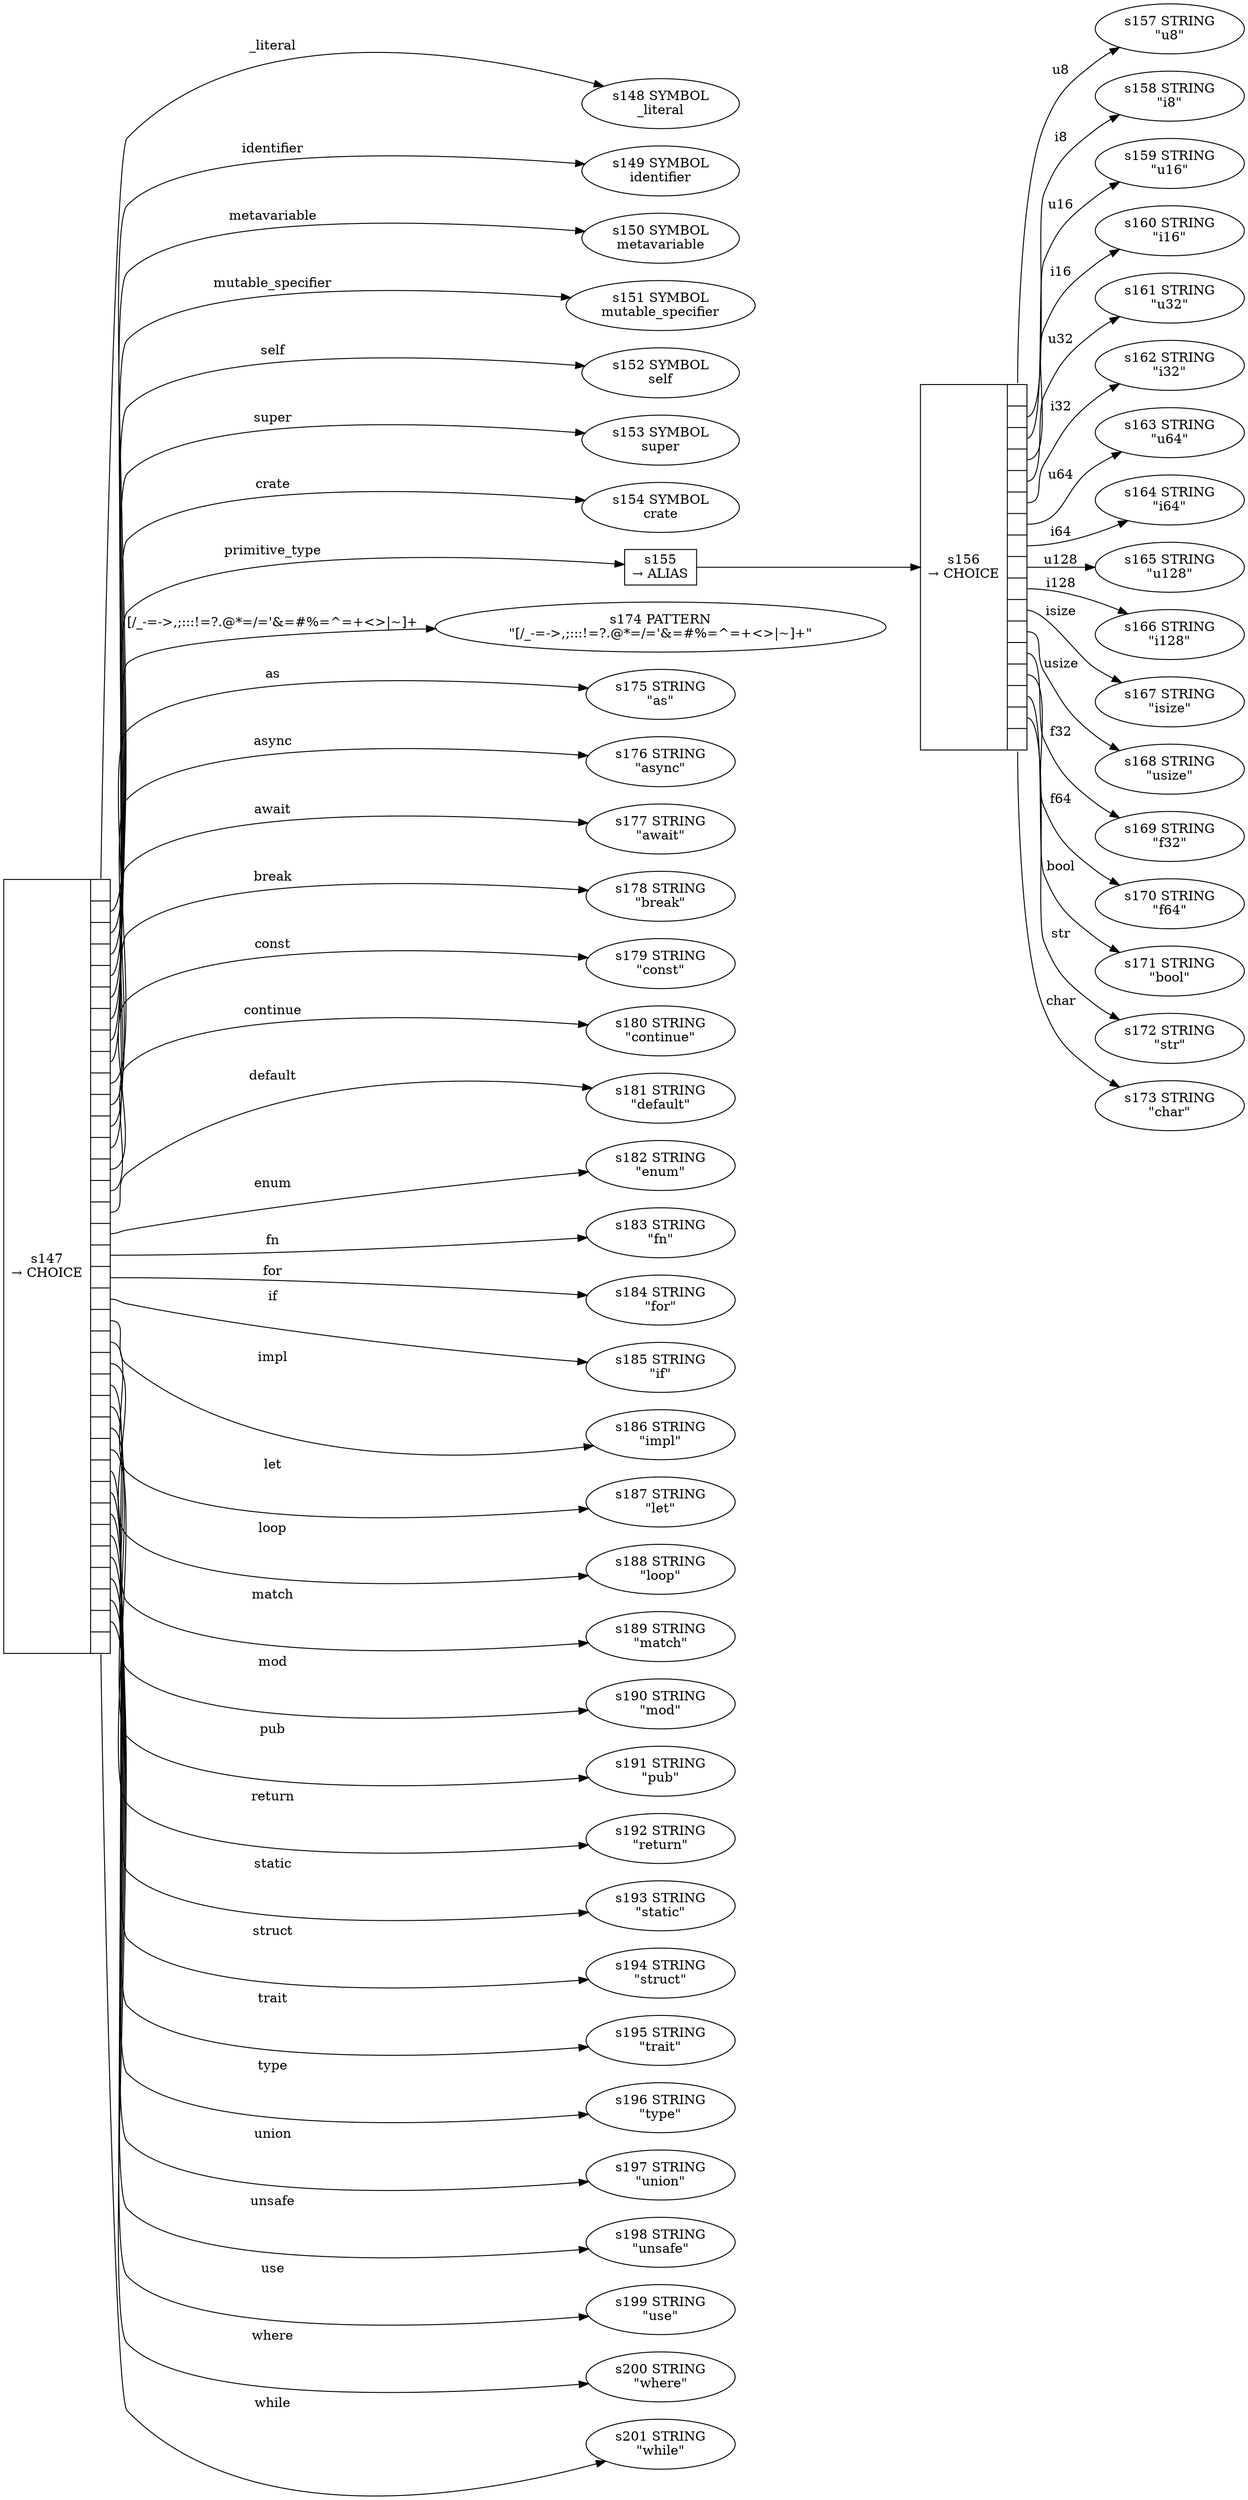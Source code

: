 
  digraph _non_special_token {
  
    rankdir=LR;
  
    s147 [label="{s147\n&rarr; CHOICE|{<p0>|<p1>|<p2>|<p3>|<p4>|<p5>|<p6>|<p7>|<p8>|<p9>|<p10>|<p11>|<p12>|<p13>|<p14>|<p15>|<p16>|<p17>|<p18>|<p19>|<p20>|<p21>|<p22>|<p23>|<p24>|<p25>|<p26>|<p27>|<p28>|<p29>|<p30>|<p31>|<p32>|<p33>|<p34>|<p35>}}", shape=record, fixedsize=false, peripheries=1];
  s148 [label="s148 SYMBOL\n_literal" href="rust-grammar.json._literal.dot.svg"];
  s147:p0 -> s148 [label="_literal"];
  s149 [label="s149 SYMBOL\nidentifier" href="rust-grammar.json.identifier.dot.svg"];
  s147:p1 -> s149 [label="identifier"];
  s150 [label="s150 SYMBOL\nmetavariable" href="rust-grammar.json.metavariable.dot.svg"];
  s147:p2 -> s150 [label="metavariable"];
  s151 [label="s151 SYMBOL\nmutable_specifier" href="rust-grammar.json.mutable_specifier.dot.svg"];
  s147:p3 -> s151 [label="mutable_specifier"];
  s152 [label="s152 SYMBOL\nself" href="rust-grammar.json.self.dot.svg"];
  s147:p4 -> s152 [label="self"];
  s153 [label="s153 SYMBOL\nsuper" href="rust-grammar.json.super.dot.svg"];
  s147:p5 -> s153 [label="super"];
  s154 [label="s154 SYMBOL\ncrate" href="rust-grammar.json.crate.dot.svg"];
  s147:p6 -> s154 [label="crate"];
  s155 [label="s155\n&rarr; ALIAS", shape=record, fixedsize=false, peripheries=1];
  s156 [label="{s156\n&rarr; CHOICE|{<p0>|<p1>|<p2>|<p3>|<p4>|<p5>|<p6>|<p7>|<p8>|<p9>|<p10>|<p11>|<p12>|<p13>|<p14>|<p15>|<p16>}}", shape=record, fixedsize=false, peripheries=1];
  s157 [label="s157 STRING\n\"u8\""];
  s156:p0 -> s157 [label="u8"];
  s158 [label="s158 STRING\n\"i8\""];
  s156:p1 -> s158 [label="i8"];
  s159 [label="s159 STRING\n\"u16\""];
  s156:p2 -> s159 [label="u16"];
  s160 [label="s160 STRING\n\"i16\""];
  s156:p3 -> s160 [label="i16"];
  s161 [label="s161 STRING\n\"u32\""];
  s156:p4 -> s161 [label="u32"];
  s162 [label="s162 STRING\n\"i32\""];
  s156:p5 -> s162 [label="i32"];
  s163 [label="s163 STRING\n\"u64\""];
  s156:p6 -> s163 [label="u64"];
  s164 [label="s164 STRING\n\"i64\""];
  s156:p7 -> s164 [label="i64"];
  s165 [label="s165 STRING\n\"u128\""];
  s156:p8 -> s165 [label="u128"];
  s166 [label="s166 STRING\n\"i128\""];
  s156:p9 -> s166 [label="i128"];
  s167 [label="s167 STRING\n\"isize\""];
  s156:p10 -> s167 [label="isize"];
  s168 [label="s168 STRING\n\"usize\""];
  s156:p11 -> s168 [label="usize"];
  s169 [label="s169 STRING\n\"f32\""];
  s156:p12 -> s169 [label="f32"];
  s170 [label="s170 STRING\n\"f64\""];
  s156:p13 -> s170 [label="f64"];
  s171 [label="s171 STRING\n\"bool\""];
  s156:p14 -> s171 [label="bool"];
  s172 [label="s172 STRING\n\"str\""];
  s156:p15 -> s172 [label="str"];
  s173 [label="s173 STRING\n\"char\""];
  s156:p16 -> s173 [label="char"];
  s155 -> s156 [];
  s147:p7 -> s155 [label="primitive_type"];
  s174 [label="s174 PATTERN\n\"[\/_\-=->,;:::!=?.@*=\/='&=#%=^=+<>|~]+\""];
  s147:p8 -> s174 [label="[\/_\-=->,;:::!=?.@*=\/='&=#%=^=+<>|~]+"];
  s175 [label="s175 STRING\n\"as\""];
  s147:p9 -> s175 [label="as"];
  s176 [label="s176 STRING\n\"async\""];
  s147:p10 -> s176 [label="async"];
  s177 [label="s177 STRING\n\"await\""];
  s147:p11 -> s177 [label="await"];
  s178 [label="s178 STRING\n\"break\""];
  s147:p12 -> s178 [label="break"];
  s179 [label="s179 STRING\n\"const\""];
  s147:p13 -> s179 [label="const"];
  s180 [label="s180 STRING\n\"continue\""];
  s147:p14 -> s180 [label="continue"];
  s181 [label="s181 STRING\n\"default\""];
  s147:p15 -> s181 [label="default"];
  s182 [label="s182 STRING\n\"enum\""];
  s147:p16 -> s182 [label="enum"];
  s183 [label="s183 STRING\n\"fn\""];
  s147:p17 -> s183 [label="fn"];
  s184 [label="s184 STRING\n\"for\""];
  s147:p18 -> s184 [label="for"];
  s185 [label="s185 STRING\n\"if\""];
  s147:p19 -> s185 [label="if"];
  s186 [label="s186 STRING\n\"impl\""];
  s147:p20 -> s186 [label="impl"];
  s187 [label="s187 STRING\n\"let\""];
  s147:p21 -> s187 [label="let"];
  s188 [label="s188 STRING\n\"loop\""];
  s147:p22 -> s188 [label="loop"];
  s189 [label="s189 STRING\n\"match\""];
  s147:p23 -> s189 [label="match"];
  s190 [label="s190 STRING\n\"mod\""];
  s147:p24 -> s190 [label="mod"];
  s191 [label="s191 STRING\n\"pub\""];
  s147:p25 -> s191 [label="pub"];
  s192 [label="s192 STRING\n\"return\""];
  s147:p26 -> s192 [label="return"];
  s193 [label="s193 STRING\n\"static\""];
  s147:p27 -> s193 [label="static"];
  s194 [label="s194 STRING\n\"struct\""];
  s147:p28 -> s194 [label="struct"];
  s195 [label="s195 STRING\n\"trait\""];
  s147:p29 -> s195 [label="trait"];
  s196 [label="s196 STRING\n\"type\""];
  s147:p30 -> s196 [label="type"];
  s197 [label="s197 STRING\n\"union\""];
  s147:p31 -> s197 [label="union"];
  s198 [label="s198 STRING\n\"unsafe\""];
  s147:p32 -> s198 [label="unsafe"];
  s199 [label="s199 STRING\n\"use\""];
  s147:p33 -> s199 [label="use"];
  s200 [label="s200 STRING\n\"where\""];
  s147:p34 -> s200 [label="where"];
  s201 [label="s201 STRING\n\"while\""];
  s147:p35 -> s201 [label="while"];
  
  }
  